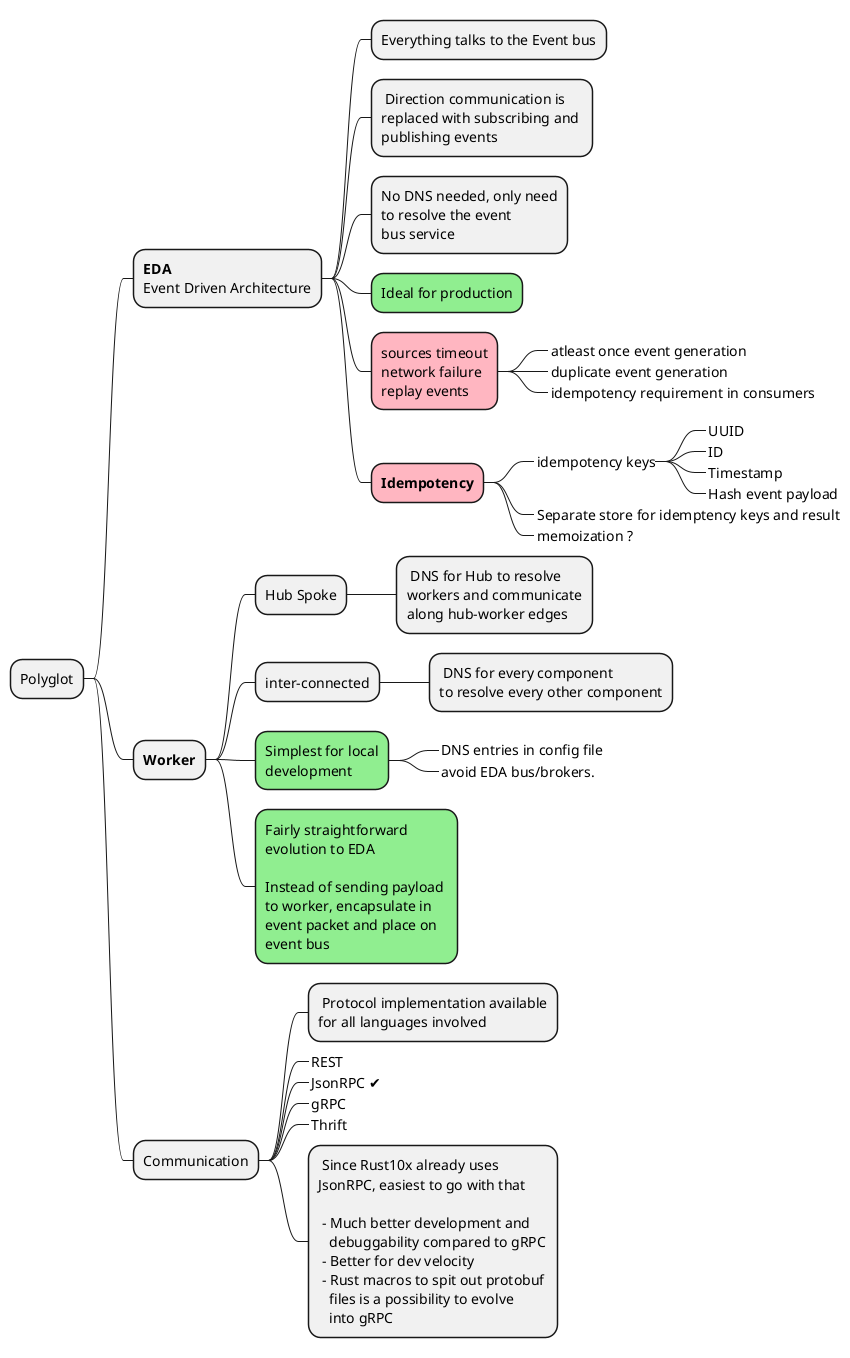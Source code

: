 @startmindmap
* Polyglot
** **EDA**\nEvent Driven Architecture
*** Everything talks to the Event bus
***: Direction communication is 
replaced with subscribing and 
publishing events;
***:No DNS needed, only need 
to resolve the event 
bus service;
***[#lightgreen] Ideal for production
***[#lightpink]:sources timeout
network failure
replay events;
****_ atleast once event generation
****_ duplicate event generation
****_ idempotency requirement in consumers
***[#lightpink] **Idempotency**
****_ idempotency keys
*****_ UUID
*****_ ID
*****_ Timestamp
*****_ Hash event payload
****_ Separate store for idemptency keys and result
****_ memoization ?

** **Worker**
*** Hub Spoke
****: DNS for Hub to resolve
workers and communicate
along hub-worker edges;
*** inter-connected
****: DNS for every component
to resolve every other component;
***[#lightgreen]:Simplest for local 
development;
****_ DNS entries in config file
****_ avoid EDA bus/brokers.

***[#lightgreen]:Fairly straightforward
evolution to EDA

Instead of sending payload 
to worker, encapsulate in 
event packet and place on 
event bus;

** Communication
***: Protocol implementation available
for all languages involved;
***_ REST
***_ JsonRPC ✔️
***_ gRPC
***_ Thrift
***: Since Rust10x already uses 
JsonRPC, easiest to go with that

 - Much better development and 
   debuggability compared to gRPC
 - Better for dev velocity
 - Rust macros to spit out protobuf 
   files is a possibility to evolve 
   into gRPC;

@endmindmap
